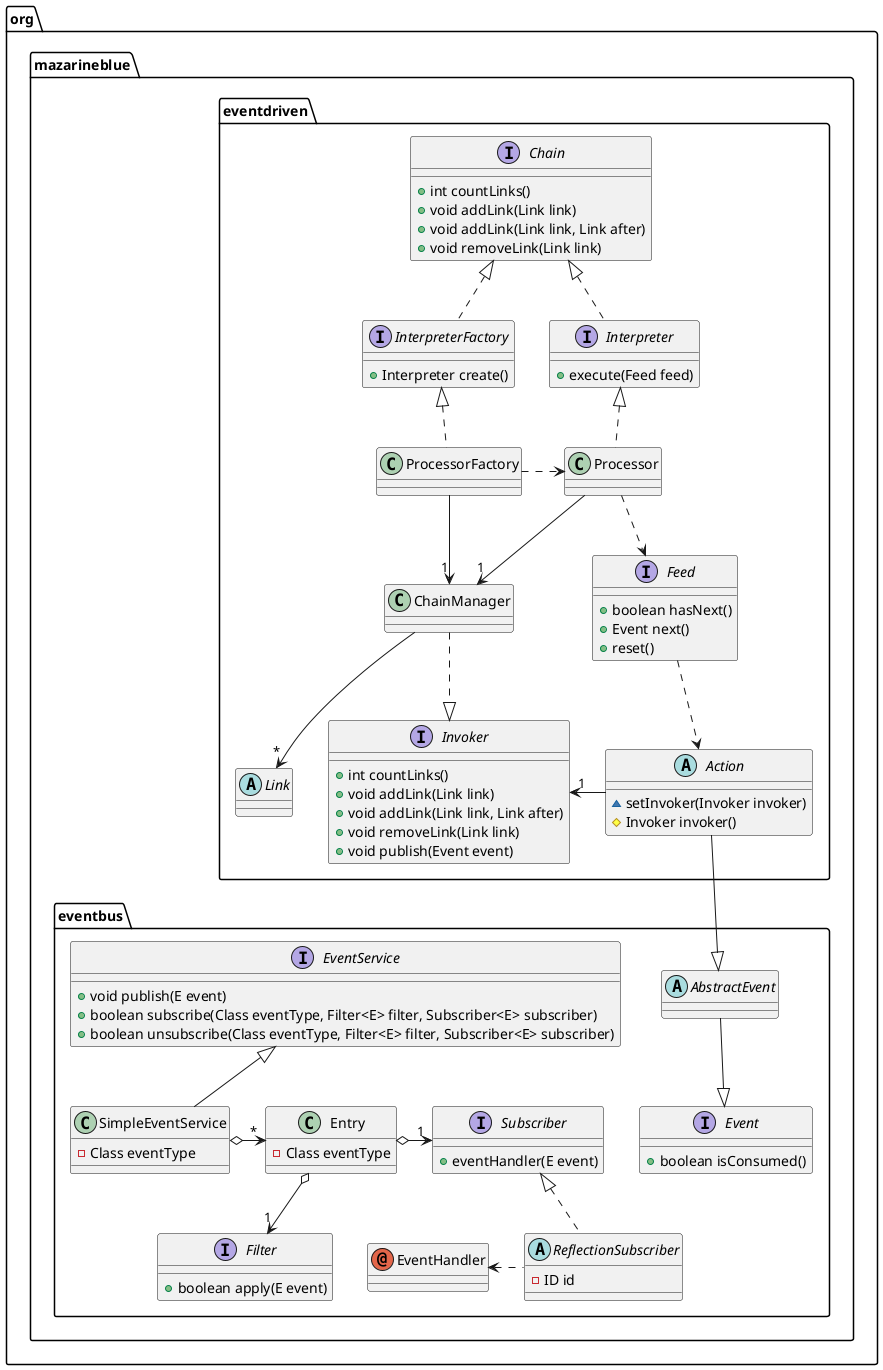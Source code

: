 @startuml
annotation org.mazarineblue.eventbus.EventHandler
interface org.mazarineblue.eventbus.Event {
    +boolean isConsumed()
}
interface org.mazarineblue.eventbus.EventService {
    +void publish(E event)
    +boolean subscribe(Class eventType, Filter<E> filter, Subscriber<E> subscriber)
    +boolean unsubscribe(Class eventType, Filter<E> filter, Subscriber<E> subscriber)
}
interface org.mazarineblue.eventbus.Filter {
    +boolean apply(E event)
}
interface org.mazarineblue.eventbus.Subscriber {
    +eventHandler(E event)
}
abstract class org.mazarineblue.eventbus.AbstractEvent
abstract org.mazarineblue.eventbus.ReflectionSubscriber {
    -ID id
}
class org.mazarineblue.eventbus.Entry {
    -Class eventType
}
class org.mazarineblue.eventbus.SimpleEventService {
    -Class eventType
}

org.mazarineblue.eventbus.Event <|-up- org.mazarineblue.eventbus.AbstractEvent
org.mazarineblue.eventbus.EventService <|-- org.mazarineblue.eventbus.SimpleEventService
org.mazarineblue.eventbus.SimpleEventService o-right-> "*" org.mazarineblue.eventbus.Entry
org.mazarineblue.eventbus.Entry o--> "1" org.mazarineblue.eventbus.Filter
org.mazarineblue.eventbus.Entry o-right-> "1" org.mazarineblue.eventbus.Subscriber
org.mazarineblue.eventbus.Subscriber <|.. org.mazarineblue.eventbus.ReflectionSubscriber
org.mazarineblue.eventbus.ReflectionSubscriber .left.> org.mazarineblue.eventbus.EventHandler

interface org.mazarineblue.eventdriven.Chain {
    +int countLinks()
    +void addLink(Link link)
    +void addLink(Link link, Link after)
    +void removeLink(Link link)
}
interface org.mazarineblue.eventdriven.Feed {
    +boolean hasNext()
    +Event next()
    +reset()
}
interface org.mazarineblue.eventdriven.Interpreter {
    +execute(Feed feed)
}
interface org.mazarineblue.eventdriven.InterpreterFactory {
    +Interpreter create()
}
interface org.mazarineblue.eventdriven.Invoker {
    +int countLinks()
    +void addLink(Link link)
    +void addLink(Link link, Link after)
    +void removeLink(Link link)
    +void publish(Event event)
}
abstract class org.mazarineblue.eventdriven.Action {
    ~setInvoker(Invoker invoker)
    #Invoker invoker()
}
abstract org.mazarineblue.eventdriven.Link

org.mazarineblue.eventdriven.Chain <|.. org.mazarineblue.eventdriven.InterpreterFactory
org.mazarineblue.eventdriven.Chain <|.. org.mazarineblue.eventdriven.Interpreter
org.mazarineblue.eventdriven.InterpreterFactory <|.. org.mazarineblue.eventdriven.ProcessorFactory
org.mazarineblue.eventdriven.Interpreter <|.. org.mazarineblue.eventdriven.Processor
org.mazarineblue.eventdriven.ProcessorFactory .> org.mazarineblue.eventdriven.Processor
org.mazarineblue.eventdriven.ProcessorFactory --> "1" org.mazarineblue.eventdriven.ChainManager
org.mazarineblue.eventdriven.Processor --> "1" org.mazarineblue.eventdriven.ChainManager
org.mazarineblue.eventdriven.Processor ..> org.mazarineblue.eventdriven.Feed
org.mazarineblue.eventdriven.ChainManager ..|> org.mazarineblue.eventdriven.Invoker
org.mazarineblue.eventdriven.ChainManager --> "*" org.mazarineblue.eventdriven.Link
org.mazarineblue.eventdriven.Feed ..> org.mazarineblue.eventdriven.Action
org.mazarineblue.eventdriven.Action -right-> "1" org.mazarineblue.eventdriven.Invoker
org.mazarineblue.eventbus.AbstractEvent <|-up- org.mazarineblue.eventdriven.Action
@enduml